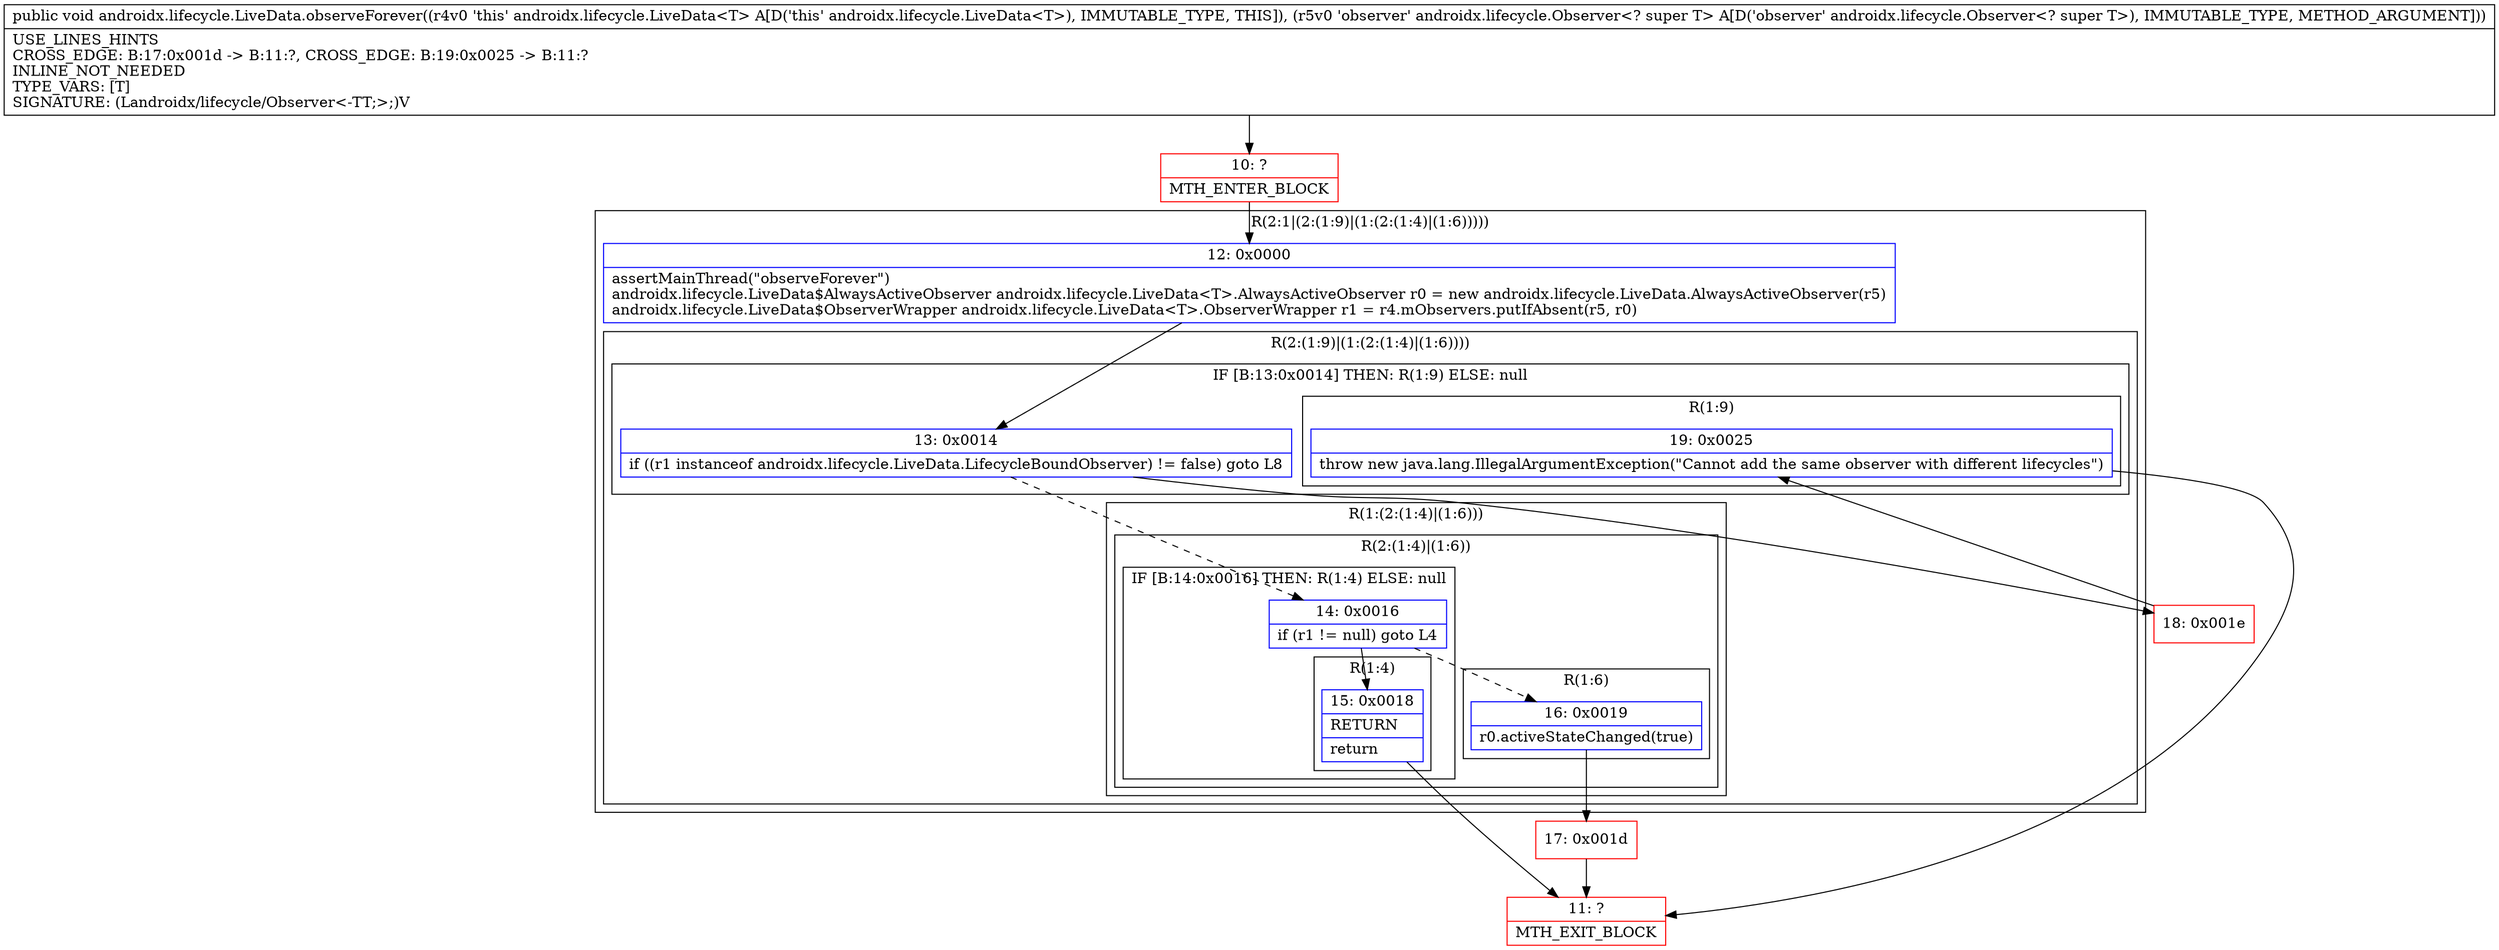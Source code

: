 digraph "CFG forandroidx.lifecycle.LiveData.observeForever(Landroidx\/lifecycle\/Observer;)V" {
subgraph cluster_Region_268428029 {
label = "R(2:1|(2:(1:9)|(1:(2:(1:4)|(1:6)))))";
node [shape=record,color=blue];
Node_12 [shape=record,label="{12\:\ 0x0000|assertMainThread(\"observeForever\")\landroidx.lifecycle.LiveData$AlwaysActiveObserver androidx.lifecycle.LiveData\<T\>.AlwaysActiveObserver r0 = new androidx.lifecycle.LiveData.AlwaysActiveObserver(r5)\landroidx.lifecycle.LiveData$ObserverWrapper androidx.lifecycle.LiveData\<T\>.ObserverWrapper r1 = r4.mObservers.putIfAbsent(r5, r0)\l}"];
subgraph cluster_Region_628872851 {
label = "R(2:(1:9)|(1:(2:(1:4)|(1:6))))";
node [shape=record,color=blue];
subgraph cluster_IfRegion_1994782440 {
label = "IF [B:13:0x0014] THEN: R(1:9) ELSE: null";
node [shape=record,color=blue];
Node_13 [shape=record,label="{13\:\ 0x0014|if ((r1 instanceof androidx.lifecycle.LiveData.LifecycleBoundObserver) != false) goto L8\l}"];
subgraph cluster_Region_1129024110 {
label = "R(1:9)";
node [shape=record,color=blue];
Node_19 [shape=record,label="{19\:\ 0x0025|throw new java.lang.IllegalArgumentException(\"Cannot add the same observer with different lifecycles\")\l}"];
}
}
subgraph cluster_Region_1687226008 {
label = "R(1:(2:(1:4)|(1:6)))";
node [shape=record,color=blue];
subgraph cluster_Region_799658338 {
label = "R(2:(1:4)|(1:6))";
node [shape=record,color=blue];
subgraph cluster_IfRegion_1056510476 {
label = "IF [B:14:0x0016] THEN: R(1:4) ELSE: null";
node [shape=record,color=blue];
Node_14 [shape=record,label="{14\:\ 0x0016|if (r1 != null) goto L4\l}"];
subgraph cluster_Region_1419597130 {
label = "R(1:4)";
node [shape=record,color=blue];
Node_15 [shape=record,label="{15\:\ 0x0018|RETURN\l|return\l}"];
}
}
subgraph cluster_Region_1697885393 {
label = "R(1:6)";
node [shape=record,color=blue];
Node_16 [shape=record,label="{16\:\ 0x0019|r0.activeStateChanged(true)\l}"];
}
}
}
}
}
Node_10 [shape=record,color=red,label="{10\:\ ?|MTH_ENTER_BLOCK\l}"];
Node_11 [shape=record,color=red,label="{11\:\ ?|MTH_EXIT_BLOCK\l}"];
Node_17 [shape=record,color=red,label="{17\:\ 0x001d}"];
Node_18 [shape=record,color=red,label="{18\:\ 0x001e}"];
MethodNode[shape=record,label="{public void androidx.lifecycle.LiveData.observeForever((r4v0 'this' androidx.lifecycle.LiveData\<T\> A[D('this' androidx.lifecycle.LiveData\<T\>), IMMUTABLE_TYPE, THIS]), (r5v0 'observer' androidx.lifecycle.Observer\<? super T\> A[D('observer' androidx.lifecycle.Observer\<? super T\>), IMMUTABLE_TYPE, METHOD_ARGUMENT]))  | USE_LINES_HINTS\lCROSS_EDGE: B:17:0x001d \-\> B:11:?, CROSS_EDGE: B:19:0x0025 \-\> B:11:?\lINLINE_NOT_NEEDED\lTYPE_VARS: [T]\lSIGNATURE: (Landroidx\/lifecycle\/Observer\<\-TT;\>;)V\l}"];
MethodNode -> Node_10;Node_12 -> Node_13;
Node_13 -> Node_14[style=dashed];
Node_13 -> Node_18;
Node_19 -> Node_11;
Node_14 -> Node_15;
Node_14 -> Node_16[style=dashed];
Node_15 -> Node_11;
Node_16 -> Node_17;
Node_10 -> Node_12;
Node_17 -> Node_11;
Node_18 -> Node_19;
}

